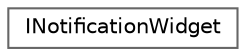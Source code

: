 digraph "Graphical Class Hierarchy"
{
 // INTERACTIVE_SVG=YES
 // LATEX_PDF_SIZE
  bgcolor="transparent";
  edge [fontname=Helvetica,fontsize=10,labelfontname=Helvetica,labelfontsize=10];
  node [fontname=Helvetica,fontsize=10,shape=box,height=0.2,width=0.4];
  rankdir="LR";
  Node0 [id="Node000000",label="INotificationWidget",height=0.2,width=0.4,color="grey40", fillcolor="white", style="filled",URL="$d6/d90/classINotificationWidget.html",tooltip=" "];
}
